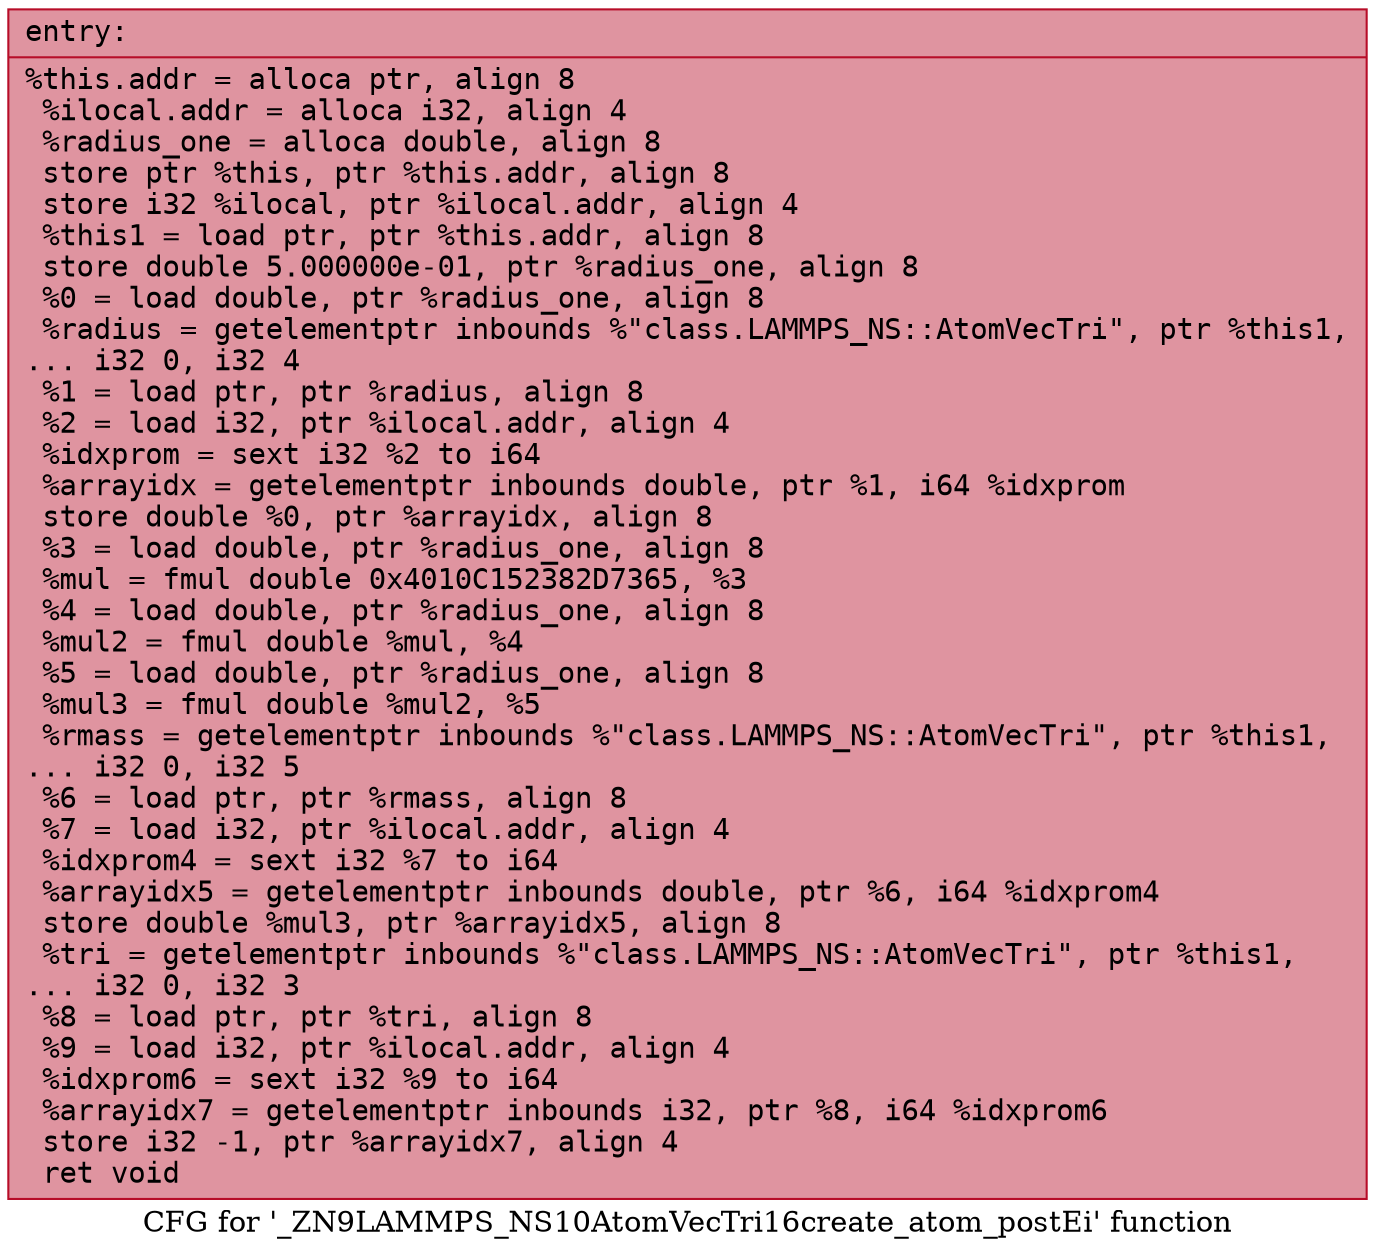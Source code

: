 digraph "CFG for '_ZN9LAMMPS_NS10AtomVecTri16create_atom_postEi' function" {
	label="CFG for '_ZN9LAMMPS_NS10AtomVecTri16create_atom_postEi' function";

	Node0x55c2b6636440 [shape=record,color="#b70d28ff", style=filled, fillcolor="#b70d2870" fontname="Courier",label="{entry:\l|  %this.addr = alloca ptr, align 8\l  %ilocal.addr = alloca i32, align 4\l  %radius_one = alloca double, align 8\l  store ptr %this, ptr %this.addr, align 8\l  store i32 %ilocal, ptr %ilocal.addr, align 4\l  %this1 = load ptr, ptr %this.addr, align 8\l  store double 5.000000e-01, ptr %radius_one, align 8\l  %0 = load double, ptr %radius_one, align 8\l  %radius = getelementptr inbounds %\"class.LAMMPS_NS::AtomVecTri\", ptr %this1,\l... i32 0, i32 4\l  %1 = load ptr, ptr %radius, align 8\l  %2 = load i32, ptr %ilocal.addr, align 4\l  %idxprom = sext i32 %2 to i64\l  %arrayidx = getelementptr inbounds double, ptr %1, i64 %idxprom\l  store double %0, ptr %arrayidx, align 8\l  %3 = load double, ptr %radius_one, align 8\l  %mul = fmul double 0x4010C152382D7365, %3\l  %4 = load double, ptr %radius_one, align 8\l  %mul2 = fmul double %mul, %4\l  %5 = load double, ptr %radius_one, align 8\l  %mul3 = fmul double %mul2, %5\l  %rmass = getelementptr inbounds %\"class.LAMMPS_NS::AtomVecTri\", ptr %this1,\l... i32 0, i32 5\l  %6 = load ptr, ptr %rmass, align 8\l  %7 = load i32, ptr %ilocal.addr, align 4\l  %idxprom4 = sext i32 %7 to i64\l  %arrayidx5 = getelementptr inbounds double, ptr %6, i64 %idxprom4\l  store double %mul3, ptr %arrayidx5, align 8\l  %tri = getelementptr inbounds %\"class.LAMMPS_NS::AtomVecTri\", ptr %this1,\l... i32 0, i32 3\l  %8 = load ptr, ptr %tri, align 8\l  %9 = load i32, ptr %ilocal.addr, align 4\l  %idxprom6 = sext i32 %9 to i64\l  %arrayidx7 = getelementptr inbounds i32, ptr %8, i64 %idxprom6\l  store i32 -1, ptr %arrayidx7, align 4\l  ret void\l}"];
}
